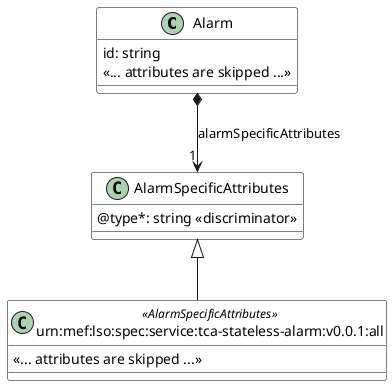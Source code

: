 @startuml extensionPattern
skinparam {
    ClassBackgroundColor White
    ClassBorderColor Black
}
set namespaceSeparator none

class Alarm {

    id: string 
    <<... attributes are skipped ...>>
}


class AlarmSpecificAttributes {
    @type*: string <<discriminator>>
}


Alarm *-->"1" AlarmSpecificAttributes : alarmSpecificAttributes

class urn:mef:lso:spec:service:tca-stateless-alarm:v0.0.1:all <<AlarmSpecificAttributes>> {

    <<... attributes are skipped ...>>
}
AlarmSpecificAttributes <|-- "urn:mef:lso:spec:service:tca-stateless-alarm:v0.0.1:all"


@enduml